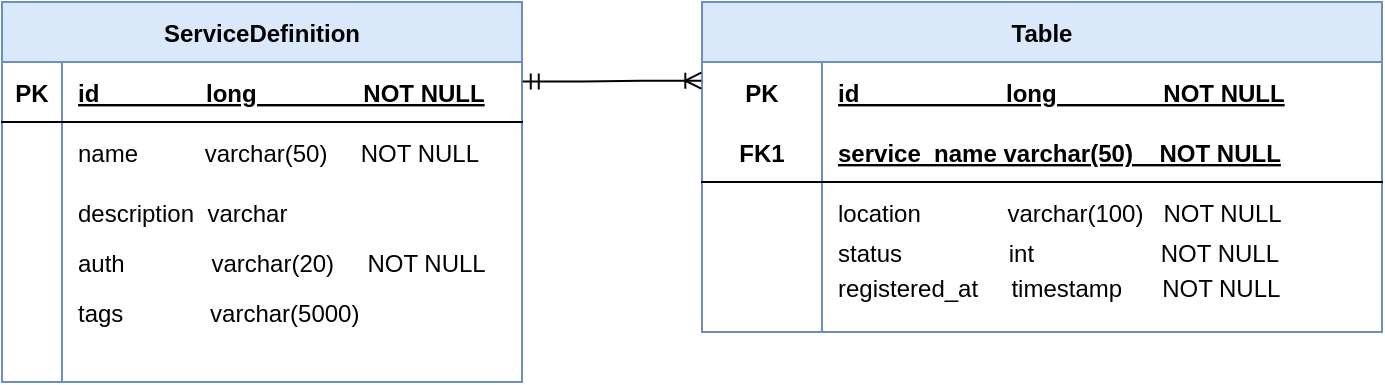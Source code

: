 <mxfile version="20.8.16" type="device"><diagram name="Page-1" id="yRK7uL5F5QXo2t3ko7qg"><mxGraphModel dx="1173" dy="807" grid="1" gridSize="10" guides="1" tooltips="1" connect="1" arrows="1" fold="1" page="1" pageScale="1" pageWidth="827" pageHeight="1169" math="0" shadow="0"><root><mxCell id="0"/><mxCell id="1" parent="0"/><mxCell id="97v7duy4gqG8UtLQ_8MZ-1" value="ServiceDefinition" style="shape=table;startSize=30;container=1;collapsible=1;childLayout=tableLayout;fixedRows=1;rowLines=0;fontStyle=1;align=center;resizeLast=1;fillColor=#dae8fc;strokeColor=#6c8ebf;" vertex="1" parent="1"><mxGeometry x="180" y="205" width="260" height="190" as="geometry"/></mxCell><mxCell id="97v7duy4gqG8UtLQ_8MZ-2" value="" style="shape=tableRow;horizontal=0;startSize=0;swimlaneHead=0;swimlaneBody=0;fillColor=none;collapsible=0;dropTarget=0;points=[[0,0.5],[1,0.5]];portConstraint=eastwest;top=0;left=0;right=0;bottom=1;" vertex="1" parent="97v7duy4gqG8UtLQ_8MZ-1"><mxGeometry y="30" width="260" height="30" as="geometry"/></mxCell><mxCell id="97v7duy4gqG8UtLQ_8MZ-3" value="PK" style="shape=partialRectangle;connectable=0;fillColor=none;top=0;left=0;bottom=0;right=0;fontStyle=1;overflow=hidden;" vertex="1" parent="97v7duy4gqG8UtLQ_8MZ-2"><mxGeometry width="30" height="30" as="geometry"><mxRectangle width="30" height="30" as="alternateBounds"/></mxGeometry></mxCell><mxCell id="97v7duy4gqG8UtLQ_8MZ-4" value="id                long                NOT NULL" style="shape=partialRectangle;connectable=0;fillColor=none;top=0;left=0;bottom=0;right=0;align=left;spacingLeft=6;fontStyle=5;overflow=hidden;" vertex="1" parent="97v7duy4gqG8UtLQ_8MZ-2"><mxGeometry x="30" width="230" height="30" as="geometry"><mxRectangle width="230" height="30" as="alternateBounds"/></mxGeometry></mxCell><mxCell id="97v7duy4gqG8UtLQ_8MZ-5" value="" style="shape=tableRow;horizontal=0;startSize=0;swimlaneHead=0;swimlaneBody=0;fillColor=none;collapsible=0;dropTarget=0;points=[[0,0.5],[1,0.5]];portConstraint=eastwest;top=0;left=0;right=0;bottom=0;" vertex="1" parent="97v7duy4gqG8UtLQ_8MZ-1"><mxGeometry y="60" width="260" height="30" as="geometry"/></mxCell><mxCell id="97v7duy4gqG8UtLQ_8MZ-6" value="" style="shape=partialRectangle;connectable=0;fillColor=none;top=0;left=0;bottom=0;right=0;editable=1;overflow=hidden;" vertex="1" parent="97v7duy4gqG8UtLQ_8MZ-5"><mxGeometry width="30" height="30" as="geometry"><mxRectangle width="30" height="30" as="alternateBounds"/></mxGeometry></mxCell><mxCell id="97v7duy4gqG8UtLQ_8MZ-7" value="name          varchar(50)     NOT NULL" style="shape=partialRectangle;connectable=0;fillColor=none;top=0;left=0;bottom=0;right=0;align=left;spacingLeft=6;overflow=hidden;" vertex="1" parent="97v7duy4gqG8UtLQ_8MZ-5"><mxGeometry x="30" width="230" height="30" as="geometry"><mxRectangle width="230" height="30" as="alternateBounds"/></mxGeometry></mxCell><mxCell id="97v7duy4gqG8UtLQ_8MZ-8" value="" style="shape=tableRow;horizontal=0;startSize=0;swimlaneHead=0;swimlaneBody=0;fillColor=none;collapsible=0;dropTarget=0;points=[[0,0.5],[1,0.5]];portConstraint=eastwest;top=0;left=0;right=0;bottom=0;" vertex="1" parent="97v7duy4gqG8UtLQ_8MZ-1"><mxGeometry y="90" width="260" height="30" as="geometry"/></mxCell><mxCell id="97v7duy4gqG8UtLQ_8MZ-9" value="" style="shape=partialRectangle;connectable=0;fillColor=none;top=0;left=0;bottom=0;right=0;editable=1;overflow=hidden;" vertex="1" parent="97v7duy4gqG8UtLQ_8MZ-8"><mxGeometry width="30" height="30" as="geometry"><mxRectangle width="30" height="30" as="alternateBounds"/></mxGeometry></mxCell><mxCell id="97v7duy4gqG8UtLQ_8MZ-10" value="description  varchar" style="shape=partialRectangle;connectable=0;fillColor=none;top=0;left=0;bottom=0;right=0;align=left;spacingLeft=6;overflow=hidden;" vertex="1" parent="97v7duy4gqG8UtLQ_8MZ-8"><mxGeometry x="30" width="230" height="30" as="geometry"><mxRectangle width="230" height="30" as="alternateBounds"/></mxGeometry></mxCell><mxCell id="97v7duy4gqG8UtLQ_8MZ-11" value="" style="shape=tableRow;horizontal=0;startSize=0;swimlaneHead=0;swimlaneBody=0;fillColor=none;collapsible=0;dropTarget=0;points=[[0,0.5],[1,0.5]];portConstraint=eastwest;top=0;left=0;right=0;bottom=0;" vertex="1" parent="97v7duy4gqG8UtLQ_8MZ-1"><mxGeometry y="120" width="260" height="70" as="geometry"/></mxCell><mxCell id="97v7duy4gqG8UtLQ_8MZ-12" value="" style="shape=partialRectangle;connectable=0;fillColor=none;top=0;left=0;bottom=0;right=0;editable=1;overflow=hidden;" vertex="1" parent="97v7duy4gqG8UtLQ_8MZ-11"><mxGeometry width="30" height="70" as="geometry"><mxRectangle width="30" height="70" as="alternateBounds"/></mxGeometry></mxCell><mxCell id="97v7duy4gqG8UtLQ_8MZ-13" value="tags             varchar(5000) " style="shape=partialRectangle;connectable=0;fillColor=none;top=0;left=0;bottom=0;right=0;align=left;spacingLeft=6;overflow=hidden;" vertex="1" parent="97v7duy4gqG8UtLQ_8MZ-11"><mxGeometry x="30" width="230" height="70" as="geometry"><mxRectangle width="230" height="70" as="alternateBounds"/></mxGeometry></mxCell><mxCell id="97v7duy4gqG8UtLQ_8MZ-14" value="auth             varchar(20)     NOT NULL" style="shape=partialRectangle;connectable=0;fillColor=none;top=0;left=0;bottom=0;right=0;align=left;spacingLeft=6;overflow=hidden;" vertex="1" parent="1"><mxGeometry x="210" y="320" width="230" height="30" as="geometry"><mxRectangle width="230" height="30" as="alternateBounds"/></mxGeometry></mxCell><mxCell id="97v7duy4gqG8UtLQ_8MZ-15" value="Table" style="shape=table;startSize=30;container=1;collapsible=1;childLayout=tableLayout;fixedRows=1;rowLines=0;fontStyle=1;align=center;resizeLast=1;fillColor=#dae8fc;strokeColor=#6c8ebf;" vertex="1" parent="1"><mxGeometry x="530" y="205" width="340" height="165" as="geometry"/></mxCell><mxCell id="97v7duy4gqG8UtLQ_8MZ-16" value="" style="shape=tableRow;horizontal=0;startSize=0;swimlaneHead=0;swimlaneBody=0;fillColor=none;collapsible=0;dropTarget=0;points=[[0,0.5],[1,0.5]];portConstraint=eastwest;top=0;left=0;right=0;bottom=0;" vertex="1" parent="97v7duy4gqG8UtLQ_8MZ-15"><mxGeometry y="30" width="340" height="30" as="geometry"/></mxCell><mxCell id="97v7duy4gqG8UtLQ_8MZ-17" value="PK" style="shape=partialRectangle;connectable=0;fillColor=none;top=0;left=0;bottom=0;right=0;fontStyle=1;overflow=hidden;" vertex="1" parent="97v7duy4gqG8UtLQ_8MZ-16"><mxGeometry width="60" height="30" as="geometry"><mxRectangle width="60" height="30" as="alternateBounds"/></mxGeometry></mxCell><mxCell id="97v7duy4gqG8UtLQ_8MZ-18" value="id                      long                NOT NULL" style="shape=partialRectangle;connectable=0;fillColor=none;top=0;left=0;bottom=0;right=0;align=left;spacingLeft=6;fontStyle=5;overflow=hidden;" vertex="1" parent="97v7duy4gqG8UtLQ_8MZ-16"><mxGeometry x="60" width="280" height="30" as="geometry"><mxRectangle width="280" height="30" as="alternateBounds"/></mxGeometry></mxCell><mxCell id="97v7duy4gqG8UtLQ_8MZ-19" value="" style="shape=tableRow;horizontal=0;startSize=0;swimlaneHead=0;swimlaneBody=0;fillColor=none;collapsible=0;dropTarget=0;points=[[0,0.5],[1,0.5]];portConstraint=eastwest;top=0;left=0;right=0;bottom=1;" vertex="1" parent="97v7duy4gqG8UtLQ_8MZ-15"><mxGeometry y="60" width="340" height="30" as="geometry"/></mxCell><mxCell id="97v7duy4gqG8UtLQ_8MZ-20" value="FK1" style="shape=partialRectangle;connectable=0;fillColor=none;top=0;left=0;bottom=0;right=0;fontStyle=1;overflow=hidden;" vertex="1" parent="97v7duy4gqG8UtLQ_8MZ-19"><mxGeometry width="60" height="30" as="geometry"><mxRectangle width="60" height="30" as="alternateBounds"/></mxGeometry></mxCell><mxCell id="97v7duy4gqG8UtLQ_8MZ-21" value="service_name varchar(50)    NOT NULL" style="shape=partialRectangle;connectable=0;fillColor=none;top=0;left=0;bottom=0;right=0;align=left;spacingLeft=6;fontStyle=5;overflow=hidden;" vertex="1" parent="97v7duy4gqG8UtLQ_8MZ-19"><mxGeometry x="60" width="280" height="30" as="geometry"><mxRectangle width="280" height="30" as="alternateBounds"/></mxGeometry></mxCell><mxCell id="97v7duy4gqG8UtLQ_8MZ-22" value="" style="shape=tableRow;horizontal=0;startSize=0;swimlaneHead=0;swimlaneBody=0;fillColor=none;collapsible=0;dropTarget=0;points=[[0,0.5],[1,0.5]];portConstraint=eastwest;top=0;left=0;right=0;bottom=0;" vertex="1" parent="97v7duy4gqG8UtLQ_8MZ-15"><mxGeometry y="90" width="340" height="30" as="geometry"/></mxCell><mxCell id="97v7duy4gqG8UtLQ_8MZ-23" value="" style="shape=partialRectangle;connectable=0;fillColor=none;top=0;left=0;bottom=0;right=0;editable=1;overflow=hidden;" vertex="1" parent="97v7duy4gqG8UtLQ_8MZ-22"><mxGeometry width="60" height="30" as="geometry"><mxRectangle width="60" height="30" as="alternateBounds"/></mxGeometry></mxCell><mxCell id="97v7duy4gqG8UtLQ_8MZ-24" value="location             varchar(100)   NOT NULL" style="shape=partialRectangle;connectable=0;fillColor=none;top=0;left=0;bottom=0;right=0;align=left;spacingLeft=6;overflow=hidden;" vertex="1" parent="97v7duy4gqG8UtLQ_8MZ-22"><mxGeometry x="60" width="280" height="30" as="geometry"><mxRectangle width="280" height="30" as="alternateBounds"/></mxGeometry></mxCell><mxCell id="97v7duy4gqG8UtLQ_8MZ-25" value="" style="shape=tableRow;horizontal=0;startSize=0;swimlaneHead=0;swimlaneBody=0;fillColor=none;collapsible=0;dropTarget=0;points=[[0,0.5],[1,0.5]];portConstraint=eastwest;top=0;left=0;right=0;bottom=0;" vertex="1" parent="97v7duy4gqG8UtLQ_8MZ-15"><mxGeometry y="120" width="340" height="45" as="geometry"/></mxCell><mxCell id="97v7duy4gqG8UtLQ_8MZ-26" value="" style="shape=partialRectangle;connectable=0;fillColor=none;top=0;left=0;bottom=0;right=0;editable=1;overflow=hidden;" vertex="1" parent="97v7duy4gqG8UtLQ_8MZ-25"><mxGeometry width="60" height="45" as="geometry"><mxRectangle width="60" height="45" as="alternateBounds"/></mxGeometry></mxCell><mxCell id="97v7duy4gqG8UtLQ_8MZ-27" value="registered_at     timestamp      NOT NULL" style="shape=partialRectangle;connectable=0;fillColor=none;top=0;left=0;bottom=0;right=0;align=left;spacingLeft=6;overflow=hidden;" vertex="1" parent="97v7duy4gqG8UtLQ_8MZ-25"><mxGeometry x="60" width="280" height="45" as="geometry"><mxRectangle width="280" height="45" as="alternateBounds"/></mxGeometry></mxCell><mxCell id="97v7duy4gqG8UtLQ_8MZ-31" value="status                int                   NOT NULL" style="shape=partialRectangle;connectable=0;fillColor=none;top=0;left=0;bottom=0;right=0;align=left;spacingLeft=6;overflow=hidden;" vertex="1" parent="1"><mxGeometry x="590" y="320" width="280" height="20" as="geometry"><mxRectangle width="280" height="20" as="alternateBounds"/></mxGeometry></mxCell><mxCell id="97v7duy4gqG8UtLQ_8MZ-34" value="" style="edgeStyle=entityRelationEdgeStyle;fontSize=12;html=1;endArrow=ERoneToMany;startArrow=ERmandOne;rounded=0;exitX=1.013;exitY=0.327;exitDx=0;exitDy=0;exitPerimeter=0;entryX=-0.001;entryY=0.312;entryDx=0;entryDy=0;entryPerimeter=0;" edge="1" parent="1" target="97v7duy4gqG8UtLQ_8MZ-16"><mxGeometry width="100" height="100" relative="1" as="geometry"><mxPoint x="440.38" y="244.81" as="sourcePoint"/><mxPoint x="527.68" y="244.81" as="targetPoint"/></mxGeometry></mxCell></root></mxGraphModel></diagram></mxfile>